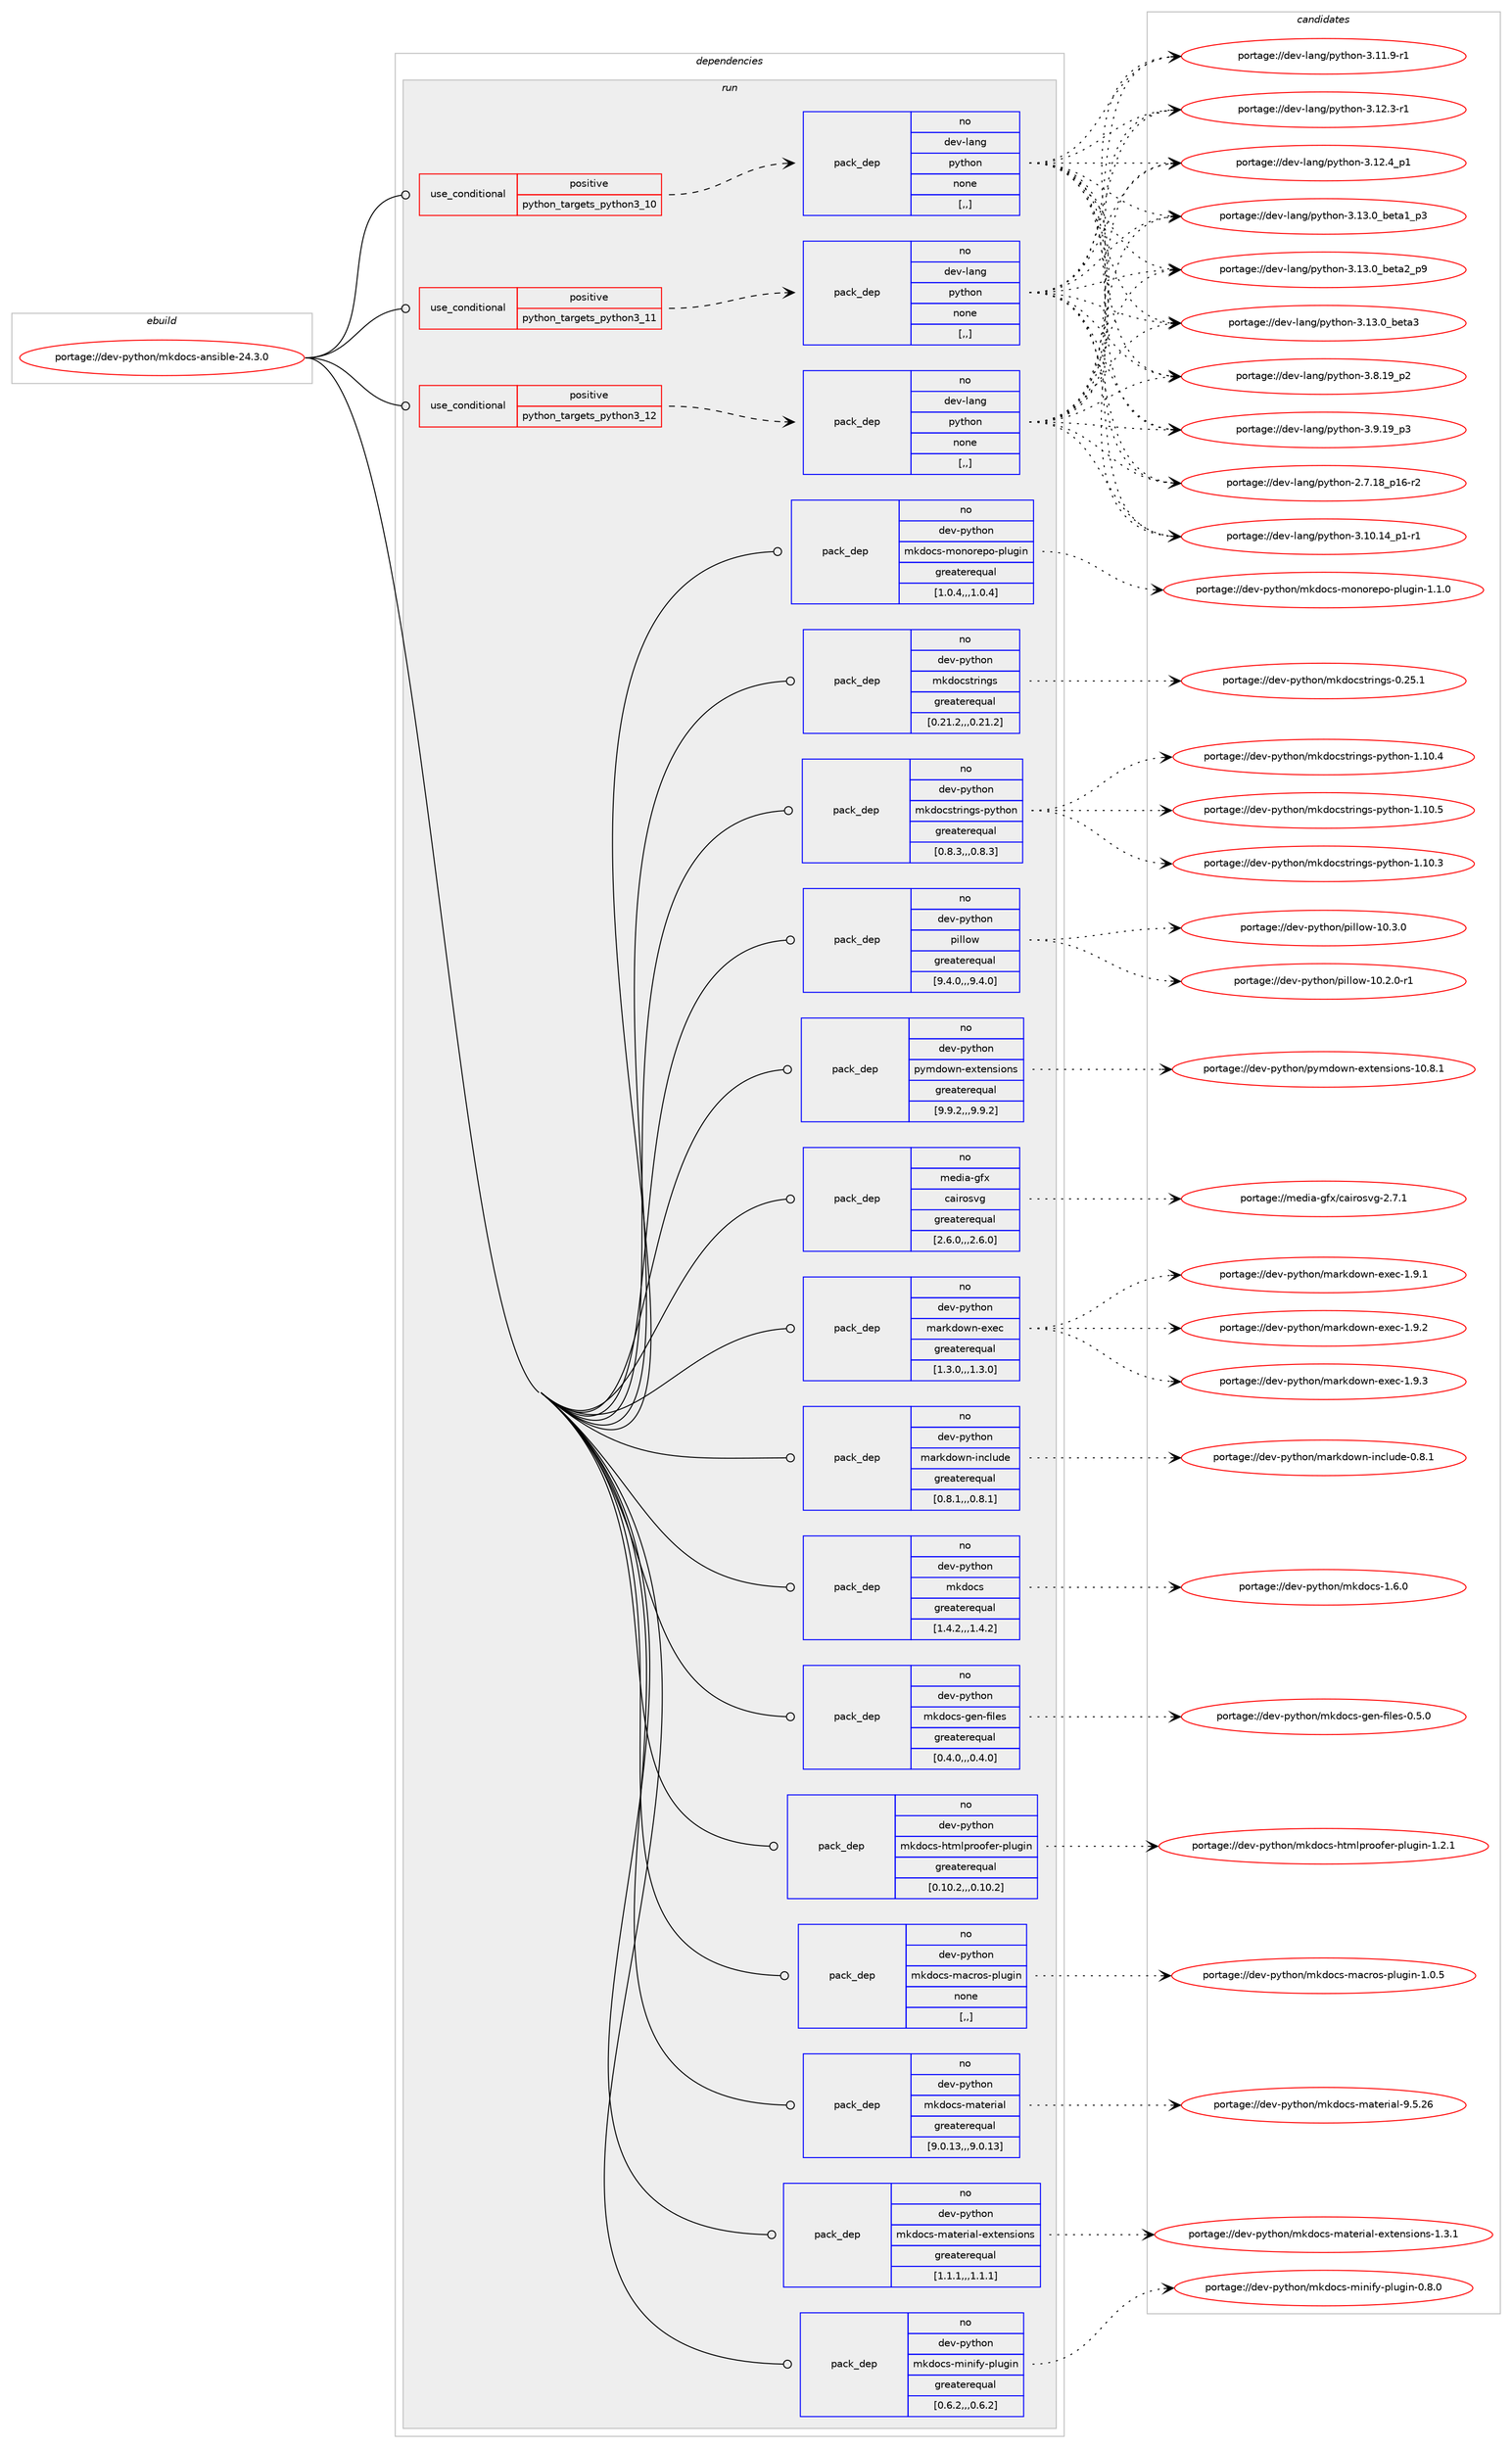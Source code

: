 digraph prolog {

# *************
# Graph options
# *************

newrank=true;
concentrate=true;
compound=true;
graph [rankdir=LR,fontname=Helvetica,fontsize=10,ranksep=1.5];#, ranksep=2.5, nodesep=0.2];
edge  [arrowhead=vee];
node  [fontname=Helvetica,fontsize=10];

# **********
# The ebuild
# **********

subgraph cluster_leftcol {
color=gray;
rank=same;
label=<<i>ebuild</i>>;
id [label="portage://dev-python/mkdocs-ansible-24.3.0", color=red, width=4, href="../dev-python/mkdocs-ansible-24.3.0.svg"];
}

# ****************
# The dependencies
# ****************

subgraph cluster_midcol {
color=gray;
label=<<i>dependencies</i>>;
subgraph cluster_compile {
fillcolor="#eeeeee";
style=filled;
label=<<i>compile</i>>;
}
subgraph cluster_compileandrun {
fillcolor="#eeeeee";
style=filled;
label=<<i>compile and run</i>>;
}
subgraph cluster_run {
fillcolor="#eeeeee";
style=filled;
label=<<i>run</i>>;
subgraph cond33939 {
dependency148000 [label=<<TABLE BORDER="0" CELLBORDER="1" CELLSPACING="0" CELLPADDING="4"><TR><TD ROWSPAN="3" CELLPADDING="10">use_conditional</TD></TR><TR><TD>positive</TD></TR><TR><TD>python_targets_python3_10</TD></TR></TABLE>>, shape=none, color=red];
subgraph pack112846 {
dependency148001 [label=<<TABLE BORDER="0" CELLBORDER="1" CELLSPACING="0" CELLPADDING="4" WIDTH="220"><TR><TD ROWSPAN="6" CELLPADDING="30">pack_dep</TD></TR><TR><TD WIDTH="110">no</TD></TR><TR><TD>dev-lang</TD></TR><TR><TD>python</TD></TR><TR><TD>none</TD></TR><TR><TD>[,,]</TD></TR></TABLE>>, shape=none, color=blue];
}
dependency148000:e -> dependency148001:w [weight=20,style="dashed",arrowhead="vee"];
}
id:e -> dependency148000:w [weight=20,style="solid",arrowhead="odot"];
subgraph cond33940 {
dependency148002 [label=<<TABLE BORDER="0" CELLBORDER="1" CELLSPACING="0" CELLPADDING="4"><TR><TD ROWSPAN="3" CELLPADDING="10">use_conditional</TD></TR><TR><TD>positive</TD></TR><TR><TD>python_targets_python3_11</TD></TR></TABLE>>, shape=none, color=red];
subgraph pack112847 {
dependency148003 [label=<<TABLE BORDER="0" CELLBORDER="1" CELLSPACING="0" CELLPADDING="4" WIDTH="220"><TR><TD ROWSPAN="6" CELLPADDING="30">pack_dep</TD></TR><TR><TD WIDTH="110">no</TD></TR><TR><TD>dev-lang</TD></TR><TR><TD>python</TD></TR><TR><TD>none</TD></TR><TR><TD>[,,]</TD></TR></TABLE>>, shape=none, color=blue];
}
dependency148002:e -> dependency148003:w [weight=20,style="dashed",arrowhead="vee"];
}
id:e -> dependency148002:w [weight=20,style="solid",arrowhead="odot"];
subgraph cond33941 {
dependency148004 [label=<<TABLE BORDER="0" CELLBORDER="1" CELLSPACING="0" CELLPADDING="4"><TR><TD ROWSPAN="3" CELLPADDING="10">use_conditional</TD></TR><TR><TD>positive</TD></TR><TR><TD>python_targets_python3_12</TD></TR></TABLE>>, shape=none, color=red];
subgraph pack112848 {
dependency148005 [label=<<TABLE BORDER="0" CELLBORDER="1" CELLSPACING="0" CELLPADDING="4" WIDTH="220"><TR><TD ROWSPAN="6" CELLPADDING="30">pack_dep</TD></TR><TR><TD WIDTH="110">no</TD></TR><TR><TD>dev-lang</TD></TR><TR><TD>python</TD></TR><TR><TD>none</TD></TR><TR><TD>[,,]</TD></TR></TABLE>>, shape=none, color=blue];
}
dependency148004:e -> dependency148005:w [weight=20,style="dashed",arrowhead="vee"];
}
id:e -> dependency148004:w [weight=20,style="solid",arrowhead="odot"];
subgraph pack112849 {
dependency148006 [label=<<TABLE BORDER="0" CELLBORDER="1" CELLSPACING="0" CELLPADDING="4" WIDTH="220"><TR><TD ROWSPAN="6" CELLPADDING="30">pack_dep</TD></TR><TR><TD WIDTH="110">no</TD></TR><TR><TD>dev-python</TD></TR><TR><TD>markdown-exec</TD></TR><TR><TD>greaterequal</TD></TR><TR><TD>[1.3.0,,,1.3.0]</TD></TR></TABLE>>, shape=none, color=blue];
}
id:e -> dependency148006:w [weight=20,style="solid",arrowhead="odot"];
subgraph pack112850 {
dependency148007 [label=<<TABLE BORDER="0" CELLBORDER="1" CELLSPACING="0" CELLPADDING="4" WIDTH="220"><TR><TD ROWSPAN="6" CELLPADDING="30">pack_dep</TD></TR><TR><TD WIDTH="110">no</TD></TR><TR><TD>dev-python</TD></TR><TR><TD>markdown-include</TD></TR><TR><TD>greaterequal</TD></TR><TR><TD>[0.8.1,,,0.8.1]</TD></TR></TABLE>>, shape=none, color=blue];
}
id:e -> dependency148007:w [weight=20,style="solid",arrowhead="odot"];
subgraph pack112851 {
dependency148008 [label=<<TABLE BORDER="0" CELLBORDER="1" CELLSPACING="0" CELLPADDING="4" WIDTH="220"><TR><TD ROWSPAN="6" CELLPADDING="30">pack_dep</TD></TR><TR><TD WIDTH="110">no</TD></TR><TR><TD>dev-python</TD></TR><TR><TD>mkdocs</TD></TR><TR><TD>greaterequal</TD></TR><TR><TD>[1.4.2,,,1.4.2]</TD></TR></TABLE>>, shape=none, color=blue];
}
id:e -> dependency148008:w [weight=20,style="solid",arrowhead="odot"];
subgraph pack112852 {
dependency148009 [label=<<TABLE BORDER="0" CELLBORDER="1" CELLSPACING="0" CELLPADDING="4" WIDTH="220"><TR><TD ROWSPAN="6" CELLPADDING="30">pack_dep</TD></TR><TR><TD WIDTH="110">no</TD></TR><TR><TD>dev-python</TD></TR><TR><TD>mkdocs-gen-files</TD></TR><TR><TD>greaterequal</TD></TR><TR><TD>[0.4.0,,,0.4.0]</TD></TR></TABLE>>, shape=none, color=blue];
}
id:e -> dependency148009:w [weight=20,style="solid",arrowhead="odot"];
subgraph pack112853 {
dependency148010 [label=<<TABLE BORDER="0" CELLBORDER="1" CELLSPACING="0" CELLPADDING="4" WIDTH="220"><TR><TD ROWSPAN="6" CELLPADDING="30">pack_dep</TD></TR><TR><TD WIDTH="110">no</TD></TR><TR><TD>dev-python</TD></TR><TR><TD>mkdocs-htmlproofer-plugin</TD></TR><TR><TD>greaterequal</TD></TR><TR><TD>[0.10.2,,,0.10.2]</TD></TR></TABLE>>, shape=none, color=blue];
}
id:e -> dependency148010:w [weight=20,style="solid",arrowhead="odot"];
subgraph pack112854 {
dependency148011 [label=<<TABLE BORDER="0" CELLBORDER="1" CELLSPACING="0" CELLPADDING="4" WIDTH="220"><TR><TD ROWSPAN="6" CELLPADDING="30">pack_dep</TD></TR><TR><TD WIDTH="110">no</TD></TR><TR><TD>dev-python</TD></TR><TR><TD>mkdocs-macros-plugin</TD></TR><TR><TD>none</TD></TR><TR><TD>[,,]</TD></TR></TABLE>>, shape=none, color=blue];
}
id:e -> dependency148011:w [weight=20,style="solid",arrowhead="odot"];
subgraph pack112855 {
dependency148012 [label=<<TABLE BORDER="0" CELLBORDER="1" CELLSPACING="0" CELLPADDING="4" WIDTH="220"><TR><TD ROWSPAN="6" CELLPADDING="30">pack_dep</TD></TR><TR><TD WIDTH="110">no</TD></TR><TR><TD>dev-python</TD></TR><TR><TD>mkdocs-material</TD></TR><TR><TD>greaterequal</TD></TR><TR><TD>[9.0.13,,,9.0.13]</TD></TR></TABLE>>, shape=none, color=blue];
}
id:e -> dependency148012:w [weight=20,style="solid",arrowhead="odot"];
subgraph pack112856 {
dependency148013 [label=<<TABLE BORDER="0" CELLBORDER="1" CELLSPACING="0" CELLPADDING="4" WIDTH="220"><TR><TD ROWSPAN="6" CELLPADDING="30">pack_dep</TD></TR><TR><TD WIDTH="110">no</TD></TR><TR><TD>dev-python</TD></TR><TR><TD>mkdocs-material-extensions</TD></TR><TR><TD>greaterequal</TD></TR><TR><TD>[1.1.1,,,1.1.1]</TD></TR></TABLE>>, shape=none, color=blue];
}
id:e -> dependency148013:w [weight=20,style="solid",arrowhead="odot"];
subgraph pack112857 {
dependency148014 [label=<<TABLE BORDER="0" CELLBORDER="1" CELLSPACING="0" CELLPADDING="4" WIDTH="220"><TR><TD ROWSPAN="6" CELLPADDING="30">pack_dep</TD></TR><TR><TD WIDTH="110">no</TD></TR><TR><TD>dev-python</TD></TR><TR><TD>mkdocs-minify-plugin</TD></TR><TR><TD>greaterequal</TD></TR><TR><TD>[0.6.2,,,0.6.2]</TD></TR></TABLE>>, shape=none, color=blue];
}
id:e -> dependency148014:w [weight=20,style="solid",arrowhead="odot"];
subgraph pack112858 {
dependency148015 [label=<<TABLE BORDER="0" CELLBORDER="1" CELLSPACING="0" CELLPADDING="4" WIDTH="220"><TR><TD ROWSPAN="6" CELLPADDING="30">pack_dep</TD></TR><TR><TD WIDTH="110">no</TD></TR><TR><TD>dev-python</TD></TR><TR><TD>mkdocs-monorepo-plugin</TD></TR><TR><TD>greaterequal</TD></TR><TR><TD>[1.0.4,,,1.0.4]</TD></TR></TABLE>>, shape=none, color=blue];
}
id:e -> dependency148015:w [weight=20,style="solid",arrowhead="odot"];
subgraph pack112859 {
dependency148016 [label=<<TABLE BORDER="0" CELLBORDER="1" CELLSPACING="0" CELLPADDING="4" WIDTH="220"><TR><TD ROWSPAN="6" CELLPADDING="30">pack_dep</TD></TR><TR><TD WIDTH="110">no</TD></TR><TR><TD>dev-python</TD></TR><TR><TD>mkdocstrings</TD></TR><TR><TD>greaterequal</TD></TR><TR><TD>[0.21.2,,,0.21.2]</TD></TR></TABLE>>, shape=none, color=blue];
}
id:e -> dependency148016:w [weight=20,style="solid",arrowhead="odot"];
subgraph pack112860 {
dependency148017 [label=<<TABLE BORDER="0" CELLBORDER="1" CELLSPACING="0" CELLPADDING="4" WIDTH="220"><TR><TD ROWSPAN="6" CELLPADDING="30">pack_dep</TD></TR><TR><TD WIDTH="110">no</TD></TR><TR><TD>dev-python</TD></TR><TR><TD>mkdocstrings-python</TD></TR><TR><TD>greaterequal</TD></TR><TR><TD>[0.8.3,,,0.8.3]</TD></TR></TABLE>>, shape=none, color=blue];
}
id:e -> dependency148017:w [weight=20,style="solid",arrowhead="odot"];
subgraph pack112861 {
dependency148018 [label=<<TABLE BORDER="0" CELLBORDER="1" CELLSPACING="0" CELLPADDING="4" WIDTH="220"><TR><TD ROWSPAN="6" CELLPADDING="30">pack_dep</TD></TR><TR><TD WIDTH="110">no</TD></TR><TR><TD>dev-python</TD></TR><TR><TD>pillow</TD></TR><TR><TD>greaterequal</TD></TR><TR><TD>[9.4.0,,,9.4.0]</TD></TR></TABLE>>, shape=none, color=blue];
}
id:e -> dependency148018:w [weight=20,style="solid",arrowhead="odot"];
subgraph pack112862 {
dependency148019 [label=<<TABLE BORDER="0" CELLBORDER="1" CELLSPACING="0" CELLPADDING="4" WIDTH="220"><TR><TD ROWSPAN="6" CELLPADDING="30">pack_dep</TD></TR><TR><TD WIDTH="110">no</TD></TR><TR><TD>dev-python</TD></TR><TR><TD>pymdown-extensions</TD></TR><TR><TD>greaterequal</TD></TR><TR><TD>[9.9.2,,,9.9.2]</TD></TR></TABLE>>, shape=none, color=blue];
}
id:e -> dependency148019:w [weight=20,style="solid",arrowhead="odot"];
subgraph pack112863 {
dependency148020 [label=<<TABLE BORDER="0" CELLBORDER="1" CELLSPACING="0" CELLPADDING="4" WIDTH="220"><TR><TD ROWSPAN="6" CELLPADDING="30">pack_dep</TD></TR><TR><TD WIDTH="110">no</TD></TR><TR><TD>media-gfx</TD></TR><TR><TD>cairosvg</TD></TR><TR><TD>greaterequal</TD></TR><TR><TD>[2.6.0,,,2.6.0]</TD></TR></TABLE>>, shape=none, color=blue];
}
id:e -> dependency148020:w [weight=20,style="solid",arrowhead="odot"];
}
}

# **************
# The candidates
# **************

subgraph cluster_choices {
rank=same;
color=gray;
label=<<i>candidates</i>>;

subgraph choice112846 {
color=black;
nodesep=1;
choice100101118451089711010347112121116104111110455046554649569511249544511450 [label="portage://dev-lang/python-2.7.18_p16-r2", color=red, width=4,href="../dev-lang/python-2.7.18_p16-r2.svg"];
choice100101118451089711010347112121116104111110455146494846495295112494511449 [label="portage://dev-lang/python-3.10.14_p1-r1", color=red, width=4,href="../dev-lang/python-3.10.14_p1-r1.svg"];
choice100101118451089711010347112121116104111110455146494946574511449 [label="portage://dev-lang/python-3.11.9-r1", color=red, width=4,href="../dev-lang/python-3.11.9-r1.svg"];
choice100101118451089711010347112121116104111110455146495046514511449 [label="portage://dev-lang/python-3.12.3-r1", color=red, width=4,href="../dev-lang/python-3.12.3-r1.svg"];
choice100101118451089711010347112121116104111110455146495046529511249 [label="portage://dev-lang/python-3.12.4_p1", color=red, width=4,href="../dev-lang/python-3.12.4_p1.svg"];
choice10010111845108971101034711212111610411111045514649514648959810111697499511251 [label="portage://dev-lang/python-3.13.0_beta1_p3", color=red, width=4,href="../dev-lang/python-3.13.0_beta1_p3.svg"];
choice10010111845108971101034711212111610411111045514649514648959810111697509511257 [label="portage://dev-lang/python-3.13.0_beta2_p9", color=red, width=4,href="../dev-lang/python-3.13.0_beta2_p9.svg"];
choice1001011184510897110103471121211161041111104551464951464895981011169751 [label="portage://dev-lang/python-3.13.0_beta3", color=red, width=4,href="../dev-lang/python-3.13.0_beta3.svg"];
choice100101118451089711010347112121116104111110455146564649579511250 [label="portage://dev-lang/python-3.8.19_p2", color=red, width=4,href="../dev-lang/python-3.8.19_p2.svg"];
choice100101118451089711010347112121116104111110455146574649579511251 [label="portage://dev-lang/python-3.9.19_p3", color=red, width=4,href="../dev-lang/python-3.9.19_p3.svg"];
dependency148001:e -> choice100101118451089711010347112121116104111110455046554649569511249544511450:w [style=dotted,weight="100"];
dependency148001:e -> choice100101118451089711010347112121116104111110455146494846495295112494511449:w [style=dotted,weight="100"];
dependency148001:e -> choice100101118451089711010347112121116104111110455146494946574511449:w [style=dotted,weight="100"];
dependency148001:e -> choice100101118451089711010347112121116104111110455146495046514511449:w [style=dotted,weight="100"];
dependency148001:e -> choice100101118451089711010347112121116104111110455146495046529511249:w [style=dotted,weight="100"];
dependency148001:e -> choice10010111845108971101034711212111610411111045514649514648959810111697499511251:w [style=dotted,weight="100"];
dependency148001:e -> choice10010111845108971101034711212111610411111045514649514648959810111697509511257:w [style=dotted,weight="100"];
dependency148001:e -> choice1001011184510897110103471121211161041111104551464951464895981011169751:w [style=dotted,weight="100"];
dependency148001:e -> choice100101118451089711010347112121116104111110455146564649579511250:w [style=dotted,weight="100"];
dependency148001:e -> choice100101118451089711010347112121116104111110455146574649579511251:w [style=dotted,weight="100"];
}
subgraph choice112847 {
color=black;
nodesep=1;
choice100101118451089711010347112121116104111110455046554649569511249544511450 [label="portage://dev-lang/python-2.7.18_p16-r2", color=red, width=4,href="../dev-lang/python-2.7.18_p16-r2.svg"];
choice100101118451089711010347112121116104111110455146494846495295112494511449 [label="portage://dev-lang/python-3.10.14_p1-r1", color=red, width=4,href="../dev-lang/python-3.10.14_p1-r1.svg"];
choice100101118451089711010347112121116104111110455146494946574511449 [label="portage://dev-lang/python-3.11.9-r1", color=red, width=4,href="../dev-lang/python-3.11.9-r1.svg"];
choice100101118451089711010347112121116104111110455146495046514511449 [label="portage://dev-lang/python-3.12.3-r1", color=red, width=4,href="../dev-lang/python-3.12.3-r1.svg"];
choice100101118451089711010347112121116104111110455146495046529511249 [label="portage://dev-lang/python-3.12.4_p1", color=red, width=4,href="../dev-lang/python-3.12.4_p1.svg"];
choice10010111845108971101034711212111610411111045514649514648959810111697499511251 [label="portage://dev-lang/python-3.13.0_beta1_p3", color=red, width=4,href="../dev-lang/python-3.13.0_beta1_p3.svg"];
choice10010111845108971101034711212111610411111045514649514648959810111697509511257 [label="portage://dev-lang/python-3.13.0_beta2_p9", color=red, width=4,href="../dev-lang/python-3.13.0_beta2_p9.svg"];
choice1001011184510897110103471121211161041111104551464951464895981011169751 [label="portage://dev-lang/python-3.13.0_beta3", color=red, width=4,href="../dev-lang/python-3.13.0_beta3.svg"];
choice100101118451089711010347112121116104111110455146564649579511250 [label="portage://dev-lang/python-3.8.19_p2", color=red, width=4,href="../dev-lang/python-3.8.19_p2.svg"];
choice100101118451089711010347112121116104111110455146574649579511251 [label="portage://dev-lang/python-3.9.19_p3", color=red, width=4,href="../dev-lang/python-3.9.19_p3.svg"];
dependency148003:e -> choice100101118451089711010347112121116104111110455046554649569511249544511450:w [style=dotted,weight="100"];
dependency148003:e -> choice100101118451089711010347112121116104111110455146494846495295112494511449:w [style=dotted,weight="100"];
dependency148003:e -> choice100101118451089711010347112121116104111110455146494946574511449:w [style=dotted,weight="100"];
dependency148003:e -> choice100101118451089711010347112121116104111110455146495046514511449:w [style=dotted,weight="100"];
dependency148003:e -> choice100101118451089711010347112121116104111110455146495046529511249:w [style=dotted,weight="100"];
dependency148003:e -> choice10010111845108971101034711212111610411111045514649514648959810111697499511251:w [style=dotted,weight="100"];
dependency148003:e -> choice10010111845108971101034711212111610411111045514649514648959810111697509511257:w [style=dotted,weight="100"];
dependency148003:e -> choice1001011184510897110103471121211161041111104551464951464895981011169751:w [style=dotted,weight="100"];
dependency148003:e -> choice100101118451089711010347112121116104111110455146564649579511250:w [style=dotted,weight="100"];
dependency148003:e -> choice100101118451089711010347112121116104111110455146574649579511251:w [style=dotted,weight="100"];
}
subgraph choice112848 {
color=black;
nodesep=1;
choice100101118451089711010347112121116104111110455046554649569511249544511450 [label="portage://dev-lang/python-2.7.18_p16-r2", color=red, width=4,href="../dev-lang/python-2.7.18_p16-r2.svg"];
choice100101118451089711010347112121116104111110455146494846495295112494511449 [label="portage://dev-lang/python-3.10.14_p1-r1", color=red, width=4,href="../dev-lang/python-3.10.14_p1-r1.svg"];
choice100101118451089711010347112121116104111110455146494946574511449 [label="portage://dev-lang/python-3.11.9-r1", color=red, width=4,href="../dev-lang/python-3.11.9-r1.svg"];
choice100101118451089711010347112121116104111110455146495046514511449 [label="portage://dev-lang/python-3.12.3-r1", color=red, width=4,href="../dev-lang/python-3.12.3-r1.svg"];
choice100101118451089711010347112121116104111110455146495046529511249 [label="portage://dev-lang/python-3.12.4_p1", color=red, width=4,href="../dev-lang/python-3.12.4_p1.svg"];
choice10010111845108971101034711212111610411111045514649514648959810111697499511251 [label="portage://dev-lang/python-3.13.0_beta1_p3", color=red, width=4,href="../dev-lang/python-3.13.0_beta1_p3.svg"];
choice10010111845108971101034711212111610411111045514649514648959810111697509511257 [label="portage://dev-lang/python-3.13.0_beta2_p9", color=red, width=4,href="../dev-lang/python-3.13.0_beta2_p9.svg"];
choice1001011184510897110103471121211161041111104551464951464895981011169751 [label="portage://dev-lang/python-3.13.0_beta3", color=red, width=4,href="../dev-lang/python-3.13.0_beta3.svg"];
choice100101118451089711010347112121116104111110455146564649579511250 [label="portage://dev-lang/python-3.8.19_p2", color=red, width=4,href="../dev-lang/python-3.8.19_p2.svg"];
choice100101118451089711010347112121116104111110455146574649579511251 [label="portage://dev-lang/python-3.9.19_p3", color=red, width=4,href="../dev-lang/python-3.9.19_p3.svg"];
dependency148005:e -> choice100101118451089711010347112121116104111110455046554649569511249544511450:w [style=dotted,weight="100"];
dependency148005:e -> choice100101118451089711010347112121116104111110455146494846495295112494511449:w [style=dotted,weight="100"];
dependency148005:e -> choice100101118451089711010347112121116104111110455146494946574511449:w [style=dotted,weight="100"];
dependency148005:e -> choice100101118451089711010347112121116104111110455146495046514511449:w [style=dotted,weight="100"];
dependency148005:e -> choice100101118451089711010347112121116104111110455146495046529511249:w [style=dotted,weight="100"];
dependency148005:e -> choice10010111845108971101034711212111610411111045514649514648959810111697499511251:w [style=dotted,weight="100"];
dependency148005:e -> choice10010111845108971101034711212111610411111045514649514648959810111697509511257:w [style=dotted,weight="100"];
dependency148005:e -> choice1001011184510897110103471121211161041111104551464951464895981011169751:w [style=dotted,weight="100"];
dependency148005:e -> choice100101118451089711010347112121116104111110455146564649579511250:w [style=dotted,weight="100"];
dependency148005:e -> choice100101118451089711010347112121116104111110455146574649579511251:w [style=dotted,weight="100"];
}
subgraph choice112849 {
color=black;
nodesep=1;
choice1001011184511212111610411111047109971141071001111191104510112010199454946574649 [label="portage://dev-python/markdown-exec-1.9.1", color=red, width=4,href="../dev-python/markdown-exec-1.9.1.svg"];
choice1001011184511212111610411111047109971141071001111191104510112010199454946574650 [label="portage://dev-python/markdown-exec-1.9.2", color=red, width=4,href="../dev-python/markdown-exec-1.9.2.svg"];
choice1001011184511212111610411111047109971141071001111191104510112010199454946574651 [label="portage://dev-python/markdown-exec-1.9.3", color=red, width=4,href="../dev-python/markdown-exec-1.9.3.svg"];
dependency148006:e -> choice1001011184511212111610411111047109971141071001111191104510112010199454946574649:w [style=dotted,weight="100"];
dependency148006:e -> choice1001011184511212111610411111047109971141071001111191104510112010199454946574650:w [style=dotted,weight="100"];
dependency148006:e -> choice1001011184511212111610411111047109971141071001111191104510112010199454946574651:w [style=dotted,weight="100"];
}
subgraph choice112850 {
color=black;
nodesep=1;
choice1001011184511212111610411111047109971141071001111191104510511099108117100101454846564649 [label="portage://dev-python/markdown-include-0.8.1", color=red, width=4,href="../dev-python/markdown-include-0.8.1.svg"];
dependency148007:e -> choice1001011184511212111610411111047109971141071001111191104510511099108117100101454846564649:w [style=dotted,weight="100"];
}
subgraph choice112851 {
color=black;
nodesep=1;
choice100101118451121211161041111104710910710011199115454946544648 [label="portage://dev-python/mkdocs-1.6.0", color=red, width=4,href="../dev-python/mkdocs-1.6.0.svg"];
dependency148008:e -> choice100101118451121211161041111104710910710011199115454946544648:w [style=dotted,weight="100"];
}
subgraph choice112852 {
color=black;
nodesep=1;
choice1001011184511212111610411111047109107100111991154510310111045102105108101115454846534648 [label="portage://dev-python/mkdocs-gen-files-0.5.0", color=red, width=4,href="../dev-python/mkdocs-gen-files-0.5.0.svg"];
dependency148009:e -> choice1001011184511212111610411111047109107100111991154510310111045102105108101115454846534648:w [style=dotted,weight="100"];
}
subgraph choice112853 {
color=black;
nodesep=1;
choice1001011184511212111610411111047109107100111991154510411610910811211411111110210111445112108117103105110454946504649 [label="portage://dev-python/mkdocs-htmlproofer-plugin-1.2.1", color=red, width=4,href="../dev-python/mkdocs-htmlproofer-plugin-1.2.1.svg"];
dependency148010:e -> choice1001011184511212111610411111047109107100111991154510411610910811211411111110210111445112108117103105110454946504649:w [style=dotted,weight="100"];
}
subgraph choice112854 {
color=black;
nodesep=1;
choice10010111845112121116104111110471091071001119911545109979911411111545112108117103105110454946484653 [label="portage://dev-python/mkdocs-macros-plugin-1.0.5", color=red, width=4,href="../dev-python/mkdocs-macros-plugin-1.0.5.svg"];
dependency148011:e -> choice10010111845112121116104111110471091071001119911545109979911411111545112108117103105110454946484653:w [style=dotted,weight="100"];
}
subgraph choice112855 {
color=black;
nodesep=1;
choice10010111845112121116104111110471091071001119911545109971161011141059710845574653465054 [label="portage://dev-python/mkdocs-material-9.5.26", color=red, width=4,href="../dev-python/mkdocs-material-9.5.26.svg"];
dependency148012:e -> choice10010111845112121116104111110471091071001119911545109971161011141059710845574653465054:w [style=dotted,weight="100"];
}
subgraph choice112856 {
color=black;
nodesep=1;
choice10010111845112121116104111110471091071001119911545109971161011141059710845101120116101110115105111110115454946514649 [label="portage://dev-python/mkdocs-material-extensions-1.3.1", color=red, width=4,href="../dev-python/mkdocs-material-extensions-1.3.1.svg"];
dependency148013:e -> choice10010111845112121116104111110471091071001119911545109971161011141059710845101120116101110115105111110115454946514649:w [style=dotted,weight="100"];
}
subgraph choice112857 {
color=black;
nodesep=1;
choice1001011184511212111610411111047109107100111991154510910511010510212145112108117103105110454846564648 [label="portage://dev-python/mkdocs-minify-plugin-0.8.0", color=red, width=4,href="../dev-python/mkdocs-minify-plugin-0.8.0.svg"];
dependency148014:e -> choice1001011184511212111610411111047109107100111991154510910511010510212145112108117103105110454846564648:w [style=dotted,weight="100"];
}
subgraph choice112858 {
color=black;
nodesep=1;
choice1001011184511212111610411111047109107100111991154510911111011111410111211145112108117103105110454946494648 [label="portage://dev-python/mkdocs-monorepo-plugin-1.1.0", color=red, width=4,href="../dev-python/mkdocs-monorepo-plugin-1.1.0.svg"];
dependency148015:e -> choice1001011184511212111610411111047109107100111991154510911111011111410111211145112108117103105110454946494648:w [style=dotted,weight="100"];
}
subgraph choice112859 {
color=black;
nodesep=1;
choice10010111845112121116104111110471091071001119911511611410511010311545484650534649 [label="portage://dev-python/mkdocstrings-0.25.1", color=red, width=4,href="../dev-python/mkdocstrings-0.25.1.svg"];
dependency148016:e -> choice10010111845112121116104111110471091071001119911511611410511010311545484650534649:w [style=dotted,weight="100"];
}
subgraph choice112860 {
color=black;
nodesep=1;
choice1001011184511212111610411111047109107100111991151161141051101031154511212111610411111045494649484651 [label="portage://dev-python/mkdocstrings-python-1.10.3", color=red, width=4,href="../dev-python/mkdocstrings-python-1.10.3.svg"];
choice1001011184511212111610411111047109107100111991151161141051101031154511212111610411111045494649484652 [label="portage://dev-python/mkdocstrings-python-1.10.4", color=red, width=4,href="../dev-python/mkdocstrings-python-1.10.4.svg"];
choice1001011184511212111610411111047109107100111991151161141051101031154511212111610411111045494649484653 [label="portage://dev-python/mkdocstrings-python-1.10.5", color=red, width=4,href="../dev-python/mkdocstrings-python-1.10.5.svg"];
dependency148017:e -> choice1001011184511212111610411111047109107100111991151161141051101031154511212111610411111045494649484651:w [style=dotted,weight="100"];
dependency148017:e -> choice1001011184511212111610411111047109107100111991151161141051101031154511212111610411111045494649484652:w [style=dotted,weight="100"];
dependency148017:e -> choice1001011184511212111610411111047109107100111991151161141051101031154511212111610411111045494649484653:w [style=dotted,weight="100"];
}
subgraph choice112861 {
color=black;
nodesep=1;
choice1001011184511212111610411111047112105108108111119454948465046484511449 [label="portage://dev-python/pillow-10.2.0-r1", color=red, width=4,href="../dev-python/pillow-10.2.0-r1.svg"];
choice100101118451121211161041111104711210510810811111945494846514648 [label="portage://dev-python/pillow-10.3.0", color=red, width=4,href="../dev-python/pillow-10.3.0.svg"];
dependency148018:e -> choice1001011184511212111610411111047112105108108111119454948465046484511449:w [style=dotted,weight="100"];
dependency148018:e -> choice100101118451121211161041111104711210510810811111945494846514648:w [style=dotted,weight="100"];
}
subgraph choice112862 {
color=black;
nodesep=1;
choice10010111845112121116104111110471121211091001111191104510112011610111011510511111011545494846564649 [label="portage://dev-python/pymdown-extensions-10.8.1", color=red, width=4,href="../dev-python/pymdown-extensions-10.8.1.svg"];
dependency148019:e -> choice10010111845112121116104111110471121211091001111191104510112011610111011510511111011545494846564649:w [style=dotted,weight="100"];
}
subgraph choice112863 {
color=black;
nodesep=1;
choice1091011001059745103102120479997105114111115118103455046554649 [label="portage://media-gfx/cairosvg-2.7.1", color=red, width=4,href="../media-gfx/cairosvg-2.7.1.svg"];
dependency148020:e -> choice1091011001059745103102120479997105114111115118103455046554649:w [style=dotted,weight="100"];
}
}

}
